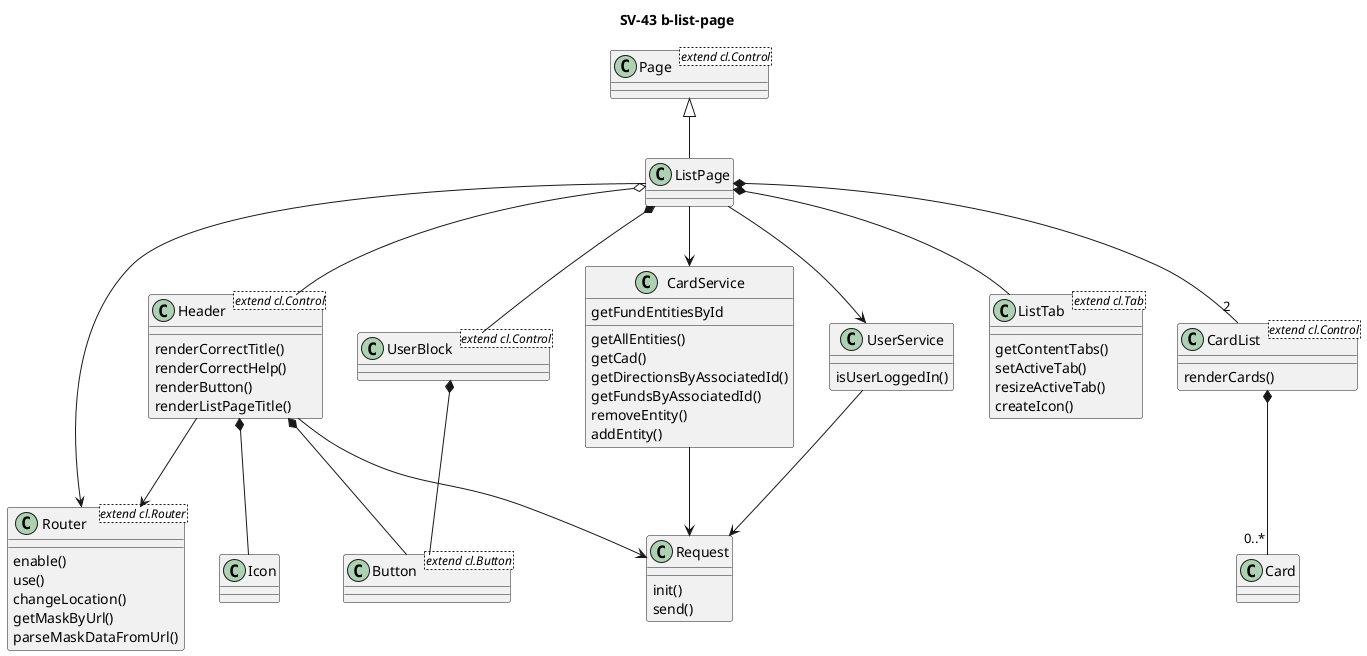 @startuml

title SV-43 b-list-page

Page <|-- ListPage
ListPage o-- Header
ListPage *-- UserBlock
ListPage *-- ListTab
ListPage *-- "2" CardList
ListPage --> Router
ListPage --> UserService
ListPage --> CardService

Header *-- Icon
Header *-- Button
Header --> Router
Header --> Request

UserBlock *-- Button

CardList *--  "0..*" Card

UserService --> Request
CardService --> Request

class CardList <extend cl.Control> {
    renderCards()
}

class UserService {
    isUserLoggedIn()
}

class CardService {
    getAllEntities()
    getCad()
    getDirectionsByAssociatedId()
    getFundsByAssociatedId()
    getFundEntitiesById
    removeEntity()
    addEntity()
}

class ListTab <extend cl.Tab> {
    getContentTabs()
    setActiveTab()
    resizeActiveTab()
    createIcon()
}

class Header <extend cl.Control> {
    renderCorrectTitle()
    renderCorrectHelp()
    renderButton()
    renderListPageTitle()
}

class Router <extend cl.Router> {
    enable()
    use()
    changeLocation()
    getMaskByUrl()
    parseMaskDataFromUrl()
}

class UserBlock <extend cl.Control>
class Button <extend cl.Button>
class Page  <extend cl.Control>
class Request {
    init()
    send()
}


@enduml